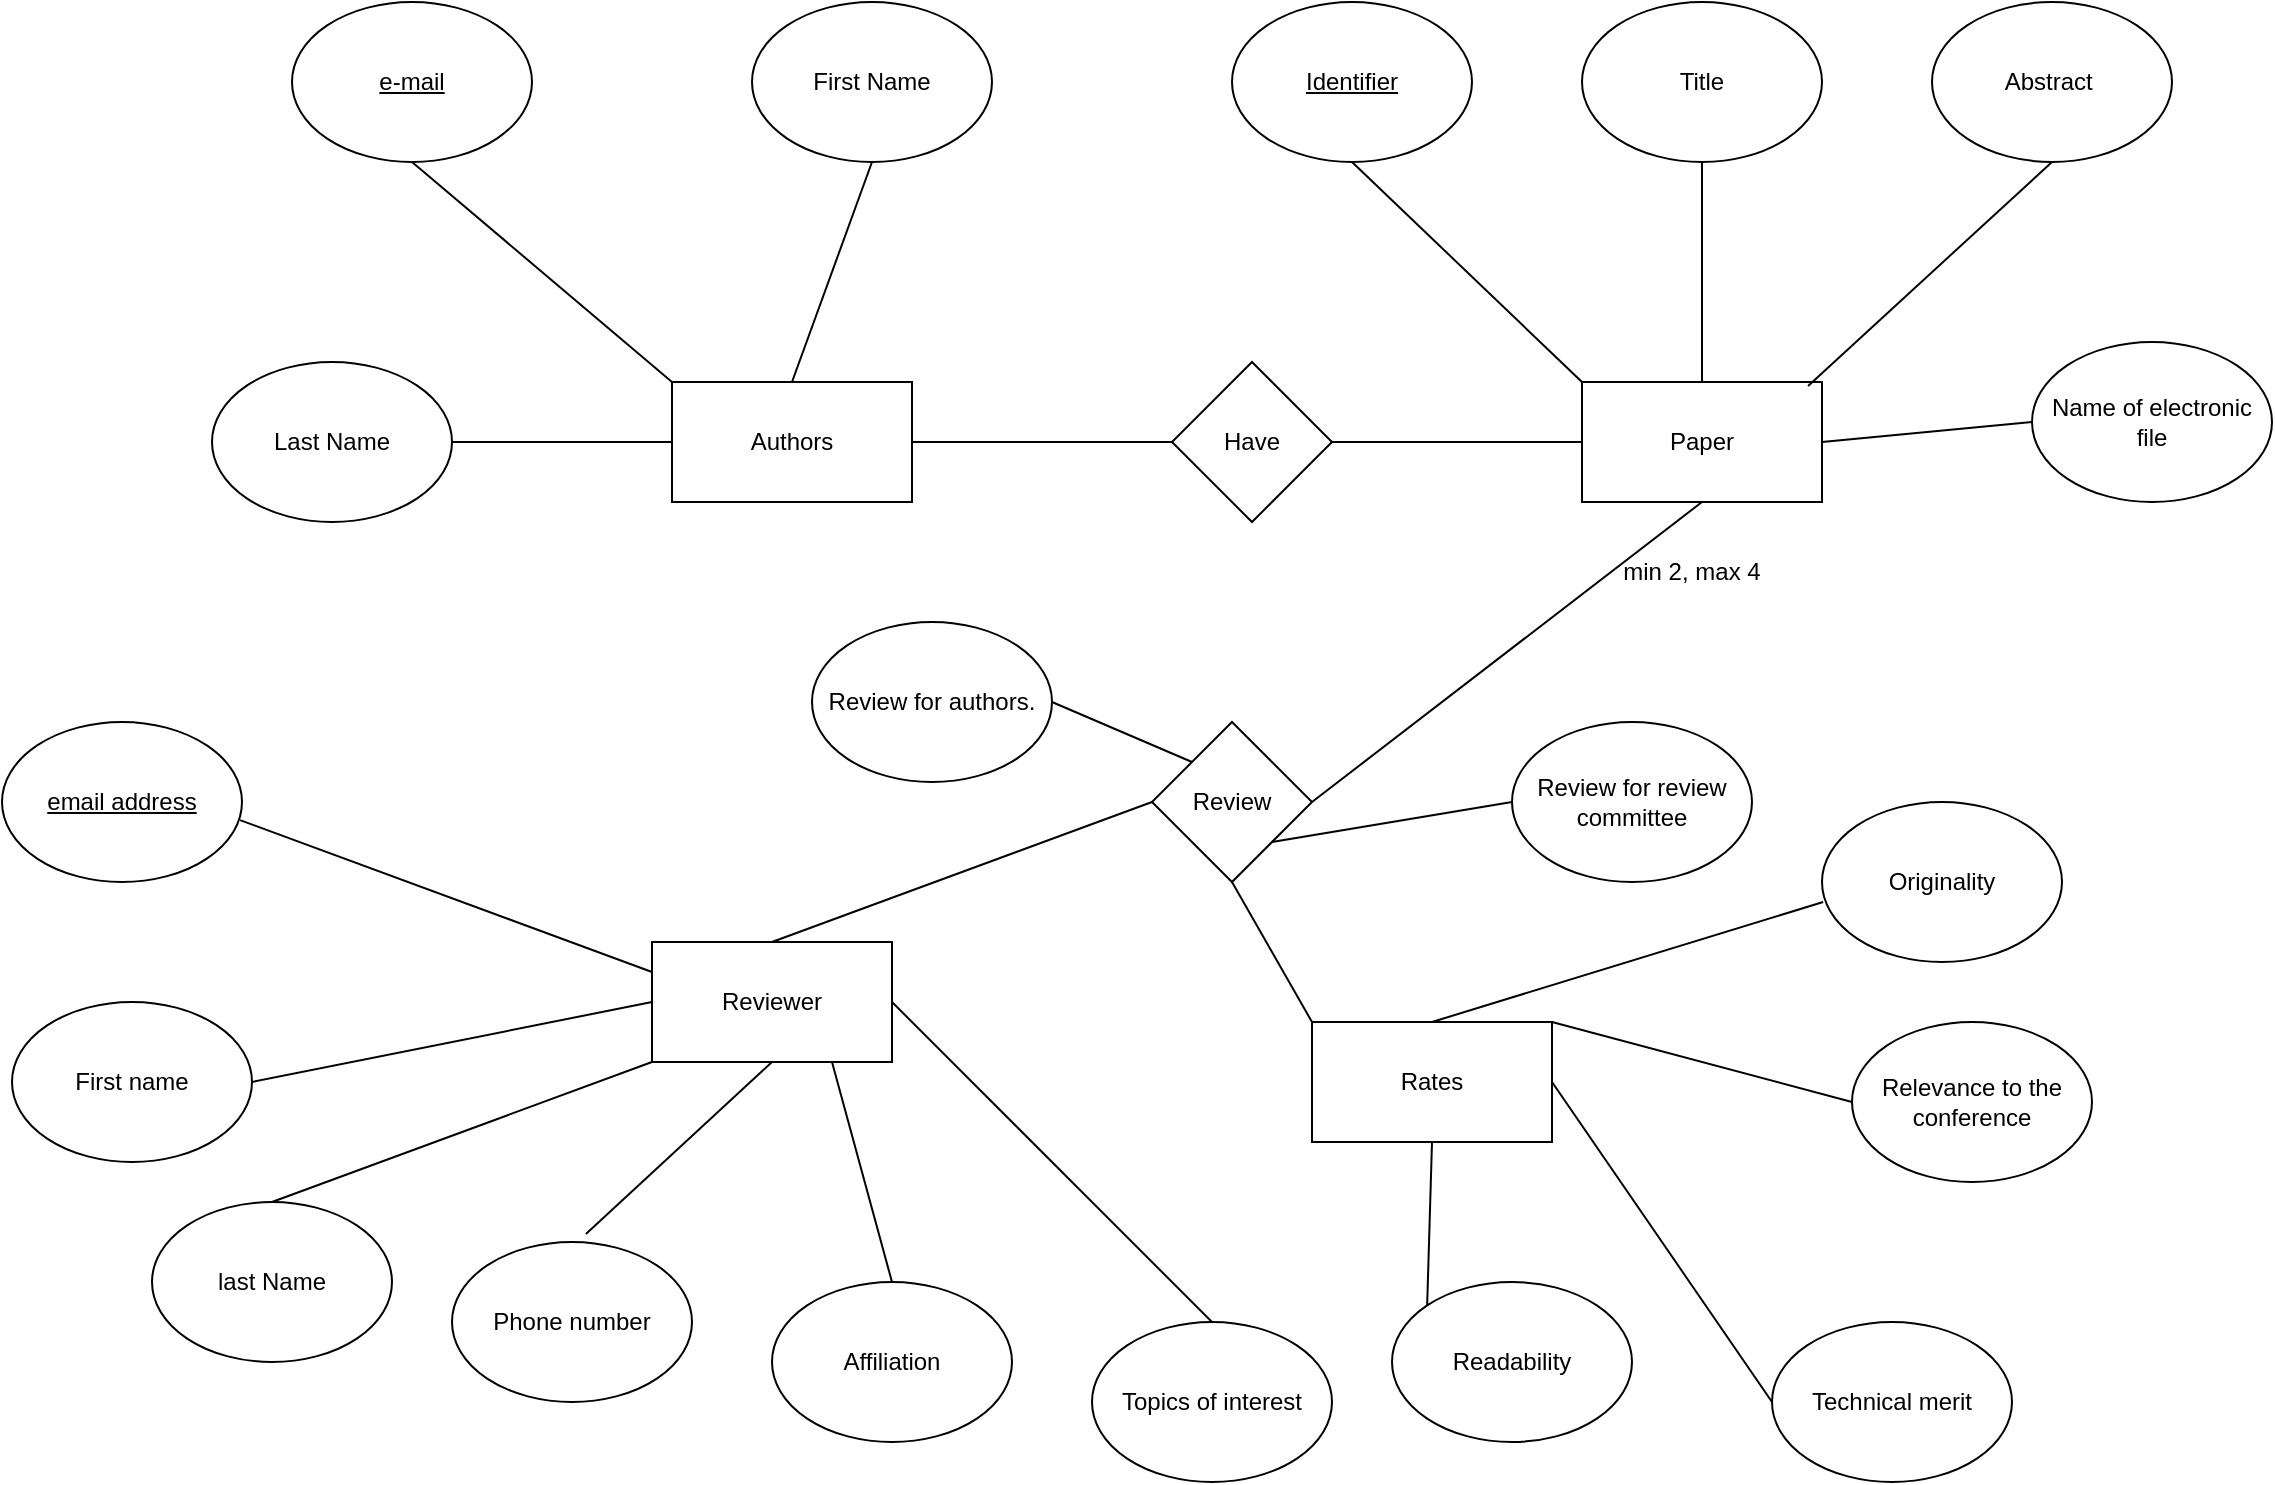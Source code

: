 <mxfile version="20.3.3" type="device"><diagram id="r2Ywms7xLl5MGG8Yyh3w" name="Page-1"><mxGraphModel dx="1668" dy="537" grid="1" gridSize="10" guides="1" tooltips="1" connect="1" arrows="1" fold="1" page="1" pageScale="1" pageWidth="850" pageHeight="1100" math="0" shadow="0"><root><mxCell id="0"/><mxCell id="1" parent="0"/><mxCell id="zqZopTpQVkexcX6rCxnn-1" value="Authors" style="rounded=0;whiteSpace=wrap;html=1;" parent="1" vertex="1"><mxGeometry x="-90" y="240" width="120" height="60" as="geometry"/></mxCell><mxCell id="zqZopTpQVkexcX6rCxnn-2" value="Last Name" style="ellipse;whiteSpace=wrap;html=1;" parent="1" vertex="1"><mxGeometry x="-320" y="230" width="120" height="80" as="geometry"/></mxCell><mxCell id="zqZopTpQVkexcX6rCxnn-3" value="First Name" style="ellipse;whiteSpace=wrap;html=1;" parent="1" vertex="1"><mxGeometry x="-50" y="50" width="120" height="80" as="geometry"/></mxCell><mxCell id="zqZopTpQVkexcX6rCxnn-4" value="&lt;u&gt;e-mail&lt;/u&gt;" style="ellipse;whiteSpace=wrap;html=1;" parent="1" vertex="1"><mxGeometry x="-280" y="50" width="120" height="80" as="geometry"/></mxCell><mxCell id="zqZopTpQVkexcX6rCxnn-5" value="" style="endArrow=none;html=1;rounded=0;entryX=0.5;entryY=1;entryDx=0;entryDy=0;exitX=0.5;exitY=0;exitDx=0;exitDy=0;" parent="1" source="zqZopTpQVkexcX6rCxnn-1" target="zqZopTpQVkexcX6rCxnn-3" edge="1"><mxGeometry width="50" height="50" relative="1" as="geometry"><mxPoint x="90" y="400" as="sourcePoint"/><mxPoint x="140" y="350" as="targetPoint"/></mxGeometry></mxCell><mxCell id="zqZopTpQVkexcX6rCxnn-6" value="" style="endArrow=none;html=1;rounded=0;entryX=0.5;entryY=1;entryDx=0;entryDy=0;exitX=0;exitY=0;exitDx=0;exitDy=0;" parent="1" source="zqZopTpQVkexcX6rCxnn-1" target="zqZopTpQVkexcX6rCxnn-4" edge="1"><mxGeometry width="50" height="50" relative="1" as="geometry"><mxPoint x="90" y="400" as="sourcePoint"/><mxPoint x="140" y="350" as="targetPoint"/></mxGeometry></mxCell><mxCell id="zqZopTpQVkexcX6rCxnn-7" value="" style="endArrow=none;html=1;rounded=0;entryX=1;entryY=0.5;entryDx=0;entryDy=0;exitX=0;exitY=0.5;exitDx=0;exitDy=0;" parent="1" source="zqZopTpQVkexcX6rCxnn-1" target="zqZopTpQVkexcX6rCxnn-2" edge="1"><mxGeometry width="50" height="50" relative="1" as="geometry"><mxPoint x="90" y="400" as="sourcePoint"/><mxPoint x="140" y="350" as="targetPoint"/></mxGeometry></mxCell><mxCell id="zqZopTpQVkexcX6rCxnn-8" value="Paper" style="rounded=0;whiteSpace=wrap;html=1;" parent="1" vertex="1"><mxGeometry x="365" y="240" width="120" height="60" as="geometry"/></mxCell><mxCell id="zqZopTpQVkexcX6rCxnn-9" value="First name" style="ellipse;whiteSpace=wrap;html=1;" parent="1" vertex="1"><mxGeometry x="-420" y="550" width="120" height="80" as="geometry"/></mxCell><mxCell id="zqZopTpQVkexcX6rCxnn-10" value="&lt;u&gt;email address&lt;/u&gt;" style="ellipse;whiteSpace=wrap;html=1;" parent="1" vertex="1"><mxGeometry x="-425" y="410" width="120" height="80" as="geometry"/></mxCell><mxCell id="zqZopTpQVkexcX6rCxnn-11" value="Name of electronic file" style="ellipse;whiteSpace=wrap;html=1;" parent="1" vertex="1"><mxGeometry x="590" y="220" width="120" height="80" as="geometry"/></mxCell><mxCell id="zqZopTpQVkexcX6rCxnn-12" value="Abstract&amp;nbsp;" style="ellipse;whiteSpace=wrap;html=1;" parent="1" vertex="1"><mxGeometry x="540" y="50" width="120" height="80" as="geometry"/></mxCell><mxCell id="zqZopTpQVkexcX6rCxnn-13" value="Title" style="ellipse;whiteSpace=wrap;html=1;" parent="1" vertex="1"><mxGeometry x="365" y="50" width="120" height="80" as="geometry"/></mxCell><mxCell id="zqZopTpQVkexcX6rCxnn-14" value="&lt;u&gt;Identifier&lt;/u&gt;" style="ellipse;whiteSpace=wrap;html=1;" parent="1" vertex="1"><mxGeometry x="190" y="50" width="120" height="80" as="geometry"/></mxCell><mxCell id="zqZopTpQVkexcX6rCxnn-16" value="" style="endArrow=none;html=1;rounded=0;entryX=0;entryY=0.5;entryDx=0;entryDy=0;exitX=1;exitY=0.5;exitDx=0;exitDy=0;" parent="1" source="zqZopTpQVkexcX6rCxnn-8" target="zqZopTpQVkexcX6rCxnn-11" edge="1"><mxGeometry width="50" height="50" relative="1" as="geometry"><mxPoint x="380" y="390" as="sourcePoint"/><mxPoint x="430" y="340" as="targetPoint"/></mxGeometry></mxCell><mxCell id="zqZopTpQVkexcX6rCxnn-17" value="" style="endArrow=none;html=1;rounded=0;entryX=0.5;entryY=1;entryDx=0;entryDy=0;exitX=0.942;exitY=0.033;exitDx=0;exitDy=0;exitPerimeter=0;" parent="1" source="zqZopTpQVkexcX6rCxnn-8" target="zqZopTpQVkexcX6rCxnn-12" edge="1"><mxGeometry width="50" height="50" relative="1" as="geometry"><mxPoint x="380" y="390" as="sourcePoint"/><mxPoint x="430" y="340" as="targetPoint"/></mxGeometry></mxCell><mxCell id="zqZopTpQVkexcX6rCxnn-18" value="" style="endArrow=none;html=1;rounded=0;entryX=0.5;entryY=1;entryDx=0;entryDy=0;exitX=0.5;exitY=0;exitDx=0;exitDy=0;" parent="1" source="zqZopTpQVkexcX6rCxnn-8" target="zqZopTpQVkexcX6rCxnn-13" edge="1"><mxGeometry width="50" height="50" relative="1" as="geometry"><mxPoint x="380" y="390" as="sourcePoint"/><mxPoint x="430" y="340" as="targetPoint"/></mxGeometry></mxCell><mxCell id="zqZopTpQVkexcX6rCxnn-19" value="" style="endArrow=none;html=1;rounded=0;entryX=0.5;entryY=1;entryDx=0;entryDy=0;exitX=0;exitY=0;exitDx=0;exitDy=0;" parent="1" source="zqZopTpQVkexcX6rCxnn-8" target="zqZopTpQVkexcX6rCxnn-14" edge="1"><mxGeometry width="50" height="50" relative="1" as="geometry"><mxPoint x="380" y="390" as="sourcePoint"/><mxPoint x="430" y="340" as="targetPoint"/></mxGeometry></mxCell><mxCell id="zqZopTpQVkexcX6rCxnn-20" value="Reviewer" style="rounded=0;whiteSpace=wrap;html=1;" parent="1" vertex="1"><mxGeometry x="-100" y="520" width="120" height="60" as="geometry"/></mxCell><mxCell id="zqZopTpQVkexcX6rCxnn-21" value="last Name" style="ellipse;whiteSpace=wrap;html=1;" parent="1" vertex="1"><mxGeometry x="-350" y="650" width="120" height="80" as="geometry"/></mxCell><mxCell id="zqZopTpQVkexcX6rCxnn-23" value="Affiliation" style="ellipse;whiteSpace=wrap;html=1;" parent="1" vertex="1"><mxGeometry x="-40" y="690" width="120" height="80" as="geometry"/></mxCell><mxCell id="zqZopTpQVkexcX6rCxnn-24" value="Topics of interest" style="ellipse;whiteSpace=wrap;html=1;" parent="1" vertex="1"><mxGeometry x="120" y="710" width="120" height="80" as="geometry"/></mxCell><mxCell id="zqZopTpQVkexcX6rCxnn-25" value="Phone number" style="ellipse;whiteSpace=wrap;html=1;" parent="1" vertex="1"><mxGeometry x="-200" y="670" width="120" height="80" as="geometry"/></mxCell><mxCell id="zqZopTpQVkexcX6rCxnn-26" value="" style="endArrow=none;html=1;rounded=0;entryX=0.992;entryY=0.613;entryDx=0;entryDy=0;entryPerimeter=0;exitX=0;exitY=0.25;exitDx=0;exitDy=0;" parent="1" source="zqZopTpQVkexcX6rCxnn-20" target="zqZopTpQVkexcX6rCxnn-10" edge="1"><mxGeometry width="50" height="50" relative="1" as="geometry"><mxPoint x="20" y="500" as="sourcePoint"/><mxPoint x="70" y="450" as="targetPoint"/></mxGeometry></mxCell><mxCell id="zqZopTpQVkexcX6rCxnn-27" value="" style="endArrow=none;html=1;rounded=0;exitX=1;exitY=0.5;exitDx=0;exitDy=0;entryX=0;entryY=0.5;entryDx=0;entryDy=0;" parent="1" source="zqZopTpQVkexcX6rCxnn-9" target="zqZopTpQVkexcX6rCxnn-20" edge="1"><mxGeometry width="50" height="50" relative="1" as="geometry"><mxPoint x="-180" y="550" as="sourcePoint"/><mxPoint x="-130" y="500" as="targetPoint"/></mxGeometry></mxCell><mxCell id="zqZopTpQVkexcX6rCxnn-28" value="" style="endArrow=none;html=1;rounded=0;exitX=0.5;exitY=0;exitDx=0;exitDy=0;entryX=0;entryY=1;entryDx=0;entryDy=0;" parent="1" source="zqZopTpQVkexcX6rCxnn-21" target="zqZopTpQVkexcX6rCxnn-20" edge="1"><mxGeometry width="50" height="50" relative="1" as="geometry"><mxPoint x="-150" y="580" as="sourcePoint"/><mxPoint x="-100" y="530" as="targetPoint"/></mxGeometry></mxCell><mxCell id="zqZopTpQVkexcX6rCxnn-29" value="" style="endArrow=none;html=1;rounded=0;entryX=0.5;entryY=1;entryDx=0;entryDy=0;exitX=0.558;exitY=-0.05;exitDx=0;exitDy=0;exitPerimeter=0;" parent="1" source="zqZopTpQVkexcX6rCxnn-25" target="zqZopTpQVkexcX6rCxnn-20" edge="1"><mxGeometry width="50" height="50" relative="1" as="geometry"><mxPoint x="-30" y="620" as="sourcePoint"/><mxPoint x="20" y="570" as="targetPoint"/></mxGeometry></mxCell><mxCell id="zqZopTpQVkexcX6rCxnn-30" value="" style="endArrow=none;html=1;rounded=0;entryX=0.75;entryY=1;entryDx=0;entryDy=0;exitX=0.5;exitY=0;exitDx=0;exitDy=0;" parent="1" source="zqZopTpQVkexcX6rCxnn-23" target="zqZopTpQVkexcX6rCxnn-20" edge="1"><mxGeometry width="50" height="50" relative="1" as="geometry"><mxPoint x="90" y="620" as="sourcePoint"/><mxPoint x="140" y="570" as="targetPoint"/></mxGeometry></mxCell><mxCell id="zqZopTpQVkexcX6rCxnn-31" value="" style="endArrow=none;html=1;rounded=0;entryX=1;entryY=0.5;entryDx=0;entryDy=0;exitX=0.5;exitY=0;exitDx=0;exitDy=0;" parent="1" source="zqZopTpQVkexcX6rCxnn-24" target="zqZopTpQVkexcX6rCxnn-20" edge="1"><mxGeometry width="50" height="50" relative="1" as="geometry"><mxPoint x="210" y="600" as="sourcePoint"/><mxPoint x="260" y="550" as="targetPoint"/></mxGeometry></mxCell><mxCell id="zqZopTpQVkexcX6rCxnn-34" value="Relevance to the conference" style="ellipse;whiteSpace=wrap;html=1;" parent="1" vertex="1"><mxGeometry x="500" y="560" width="120" height="80" as="geometry"/></mxCell><mxCell id="zqZopTpQVkexcX6rCxnn-35" value="Originality" style="ellipse;whiteSpace=wrap;html=1;" parent="1" vertex="1"><mxGeometry x="485" y="450" width="120" height="80" as="geometry"/></mxCell><mxCell id="zqZopTpQVkexcX6rCxnn-36" value="Readability" style="ellipse;whiteSpace=wrap;html=1;" parent="1" vertex="1"><mxGeometry x="270" y="690" width="120" height="80" as="geometry"/></mxCell><mxCell id="zqZopTpQVkexcX6rCxnn-37" value="Technical merit" style="ellipse;whiteSpace=wrap;html=1;" parent="1" vertex="1"><mxGeometry x="460" y="710" width="120" height="80" as="geometry"/></mxCell><mxCell id="zqZopTpQVkexcX6rCxnn-38" value="" style="endArrow=none;html=1;rounded=0;entryX=0;entryY=0.5;entryDx=0;entryDy=0;exitX=1;exitY=0.5;exitDx=0;exitDy=0;" parent="1" source="-c6Avc2T14FUVwKYjQPM-1" target="zqZopTpQVkexcX6rCxnn-37" edge="1"><mxGeometry width="50" height="50" relative="1" as="geometry"><mxPoint x="425" y="540" as="sourcePoint"/><mxPoint x="460" y="450" as="targetPoint"/></mxGeometry></mxCell><mxCell id="zqZopTpQVkexcX6rCxnn-39" value="" style="endArrow=none;html=1;rounded=0;entryX=0;entryY=0;entryDx=0;entryDy=0;exitX=0.5;exitY=1;exitDx=0;exitDy=0;" parent="1" source="-c6Avc2T14FUVwKYjQPM-1" target="zqZopTpQVkexcX6rCxnn-36" edge="1"><mxGeometry width="50" height="50" relative="1" as="geometry"><mxPoint x="405" y="560" as="sourcePoint"/><mxPoint x="460" y="450" as="targetPoint"/></mxGeometry></mxCell><mxCell id="zqZopTpQVkexcX6rCxnn-40" value="" style="endArrow=none;html=1;rounded=0;entryX=0.005;entryY=0.625;entryDx=0;entryDy=0;exitX=0.5;exitY=0;exitDx=0;exitDy=0;entryPerimeter=0;" parent="1" source="-c6Avc2T14FUVwKYjQPM-1" target="zqZopTpQVkexcX6rCxnn-35" edge="1"><mxGeometry width="50" height="50" relative="1" as="geometry"><mxPoint x="385" y="500" as="sourcePoint"/><mxPoint x="460" y="450" as="targetPoint"/></mxGeometry></mxCell><mxCell id="zqZopTpQVkexcX6rCxnn-41" value="" style="endArrow=none;html=1;rounded=0;exitX=1;exitY=0;exitDx=0;exitDy=0;entryX=0;entryY=0.5;entryDx=0;entryDy=0;" parent="1" source="-c6Avc2T14FUVwKYjQPM-1" target="zqZopTpQVkexcX6rCxnn-34" edge="1"><mxGeometry width="50" height="50" relative="1" as="geometry"><mxPoint x="405" y="480" as="sourcePoint"/><mxPoint x="280" y="360" as="targetPoint"/></mxGeometry></mxCell><mxCell id="zqZopTpQVkexcX6rCxnn-42" value="Have" style="rhombus;whiteSpace=wrap;html=1;" parent="1" vertex="1"><mxGeometry x="160" y="230" width="80" height="80" as="geometry"/></mxCell><mxCell id="zqZopTpQVkexcX6rCxnn-44" value="" style="endArrow=none;html=1;rounded=0;entryX=1;entryY=0.5;entryDx=0;entryDy=0;exitX=0;exitY=0.5;exitDx=0;exitDy=0;" parent="1" source="zqZopTpQVkexcX6rCxnn-42" target="zqZopTpQVkexcX6rCxnn-1" edge="1"><mxGeometry width="50" height="50" relative="1" as="geometry"><mxPoint x="260" y="380" as="sourcePoint"/><mxPoint x="310" y="330" as="targetPoint"/></mxGeometry></mxCell><mxCell id="zqZopTpQVkexcX6rCxnn-45" value="" style="endArrow=none;html=1;rounded=0;entryX=0;entryY=0.5;entryDx=0;entryDy=0;exitX=1;exitY=0.5;exitDx=0;exitDy=0;" parent="1" source="zqZopTpQVkexcX6rCxnn-42" target="zqZopTpQVkexcX6rCxnn-8" edge="1"><mxGeometry width="50" height="50" relative="1" as="geometry"><mxPoint x="260" y="380" as="sourcePoint"/><mxPoint x="310" y="330" as="targetPoint"/></mxGeometry></mxCell><mxCell id="zqZopTpQVkexcX6rCxnn-46" value="" style="endArrow=none;html=1;rounded=0;entryX=0.5;entryY=1;entryDx=0;entryDy=0;exitX=1;exitY=0.5;exitDx=0;exitDy=0;" parent="1" source="kg2QXHPR6Lkuq9LB_svR-5" target="zqZopTpQVkexcX6rCxnn-8" edge="1"><mxGeometry width="50" height="50" relative="1" as="geometry"><mxPoint x="360" y="500" as="sourcePoint"/><mxPoint x="310" y="330" as="targetPoint"/></mxGeometry></mxCell><mxCell id="kg2QXHPR6Lkuq9LB_svR-1" value="min 2, max 4" style="text;html=1;strokeColor=none;fillColor=none;align=center;verticalAlign=middle;whiteSpace=wrap;rounded=0;" parent="1" vertex="1"><mxGeometry x="380" y="320" width="80" height="30" as="geometry"/></mxCell><mxCell id="kg2QXHPR6Lkuq9LB_svR-5" value="Review" style="rhombus;whiteSpace=wrap;html=1;" parent="1" vertex="1"><mxGeometry x="150" y="410" width="80" height="80" as="geometry"/></mxCell><mxCell id="-c6Avc2T14FUVwKYjQPM-1" value="Rates" style="rounded=0;whiteSpace=wrap;html=1;" vertex="1" parent="1"><mxGeometry x="230" y="560" width="120" height="60" as="geometry"/></mxCell><mxCell id="-c6Avc2T14FUVwKYjQPM-2" value="" style="endArrow=none;html=1;rounded=0;entryX=0;entryY=0;entryDx=0;entryDy=0;exitX=0.5;exitY=1;exitDx=0;exitDy=0;" edge="1" parent="1" source="kg2QXHPR6Lkuq9LB_svR-5" target="-c6Avc2T14FUVwKYjQPM-1"><mxGeometry width="50" height="50" relative="1" as="geometry"><mxPoint x="220" y="560" as="sourcePoint"/><mxPoint x="270" y="510" as="targetPoint"/></mxGeometry></mxCell><mxCell id="-c6Avc2T14FUVwKYjQPM-3" value="" style="endArrow=none;html=1;rounded=0;exitX=0.5;exitY=0;exitDx=0;exitDy=0;entryX=0;entryY=0.5;entryDx=0;entryDy=0;" edge="1" parent="1" source="zqZopTpQVkexcX6rCxnn-20" target="kg2QXHPR6Lkuq9LB_svR-5"><mxGeometry width="50" height="50" relative="1" as="geometry"><mxPoint x="220" y="560" as="sourcePoint"/><mxPoint x="270" y="510" as="targetPoint"/></mxGeometry></mxCell><mxCell id="-c6Avc2T14FUVwKYjQPM-4" value="Review for authors." style="ellipse;whiteSpace=wrap;html=1;" vertex="1" parent="1"><mxGeometry x="-20" y="360" width="120" height="80" as="geometry"/></mxCell><mxCell id="-c6Avc2T14FUVwKYjQPM-5" value="Review for review committee" style="ellipse;whiteSpace=wrap;html=1;" vertex="1" parent="1"><mxGeometry x="330" y="410" width="120" height="80" as="geometry"/></mxCell><mxCell id="-c6Avc2T14FUVwKYjQPM-6" value="" style="endArrow=none;html=1;rounded=0;entryX=0;entryY=0.5;entryDx=0;entryDy=0;exitX=1;exitY=1;exitDx=0;exitDy=0;" edge="1" parent="1" source="kg2QXHPR6Lkuq9LB_svR-5" target="-c6Avc2T14FUVwKYjQPM-5"><mxGeometry width="50" height="50" relative="1" as="geometry"><mxPoint x="220" y="550" as="sourcePoint"/><mxPoint x="270" y="500" as="targetPoint"/></mxGeometry></mxCell><mxCell id="-c6Avc2T14FUVwKYjQPM-7" value="" style="endArrow=none;html=1;rounded=0;entryX=0;entryY=0;entryDx=0;entryDy=0;exitX=1;exitY=0.5;exitDx=0;exitDy=0;" edge="1" parent="1" source="-c6Avc2T14FUVwKYjQPM-4" target="kg2QXHPR6Lkuq9LB_svR-5"><mxGeometry width="50" height="50" relative="1" as="geometry"><mxPoint x="220" y="550" as="sourcePoint"/><mxPoint x="270" y="500" as="targetPoint"/></mxGeometry></mxCell></root></mxGraphModel></diagram></mxfile>